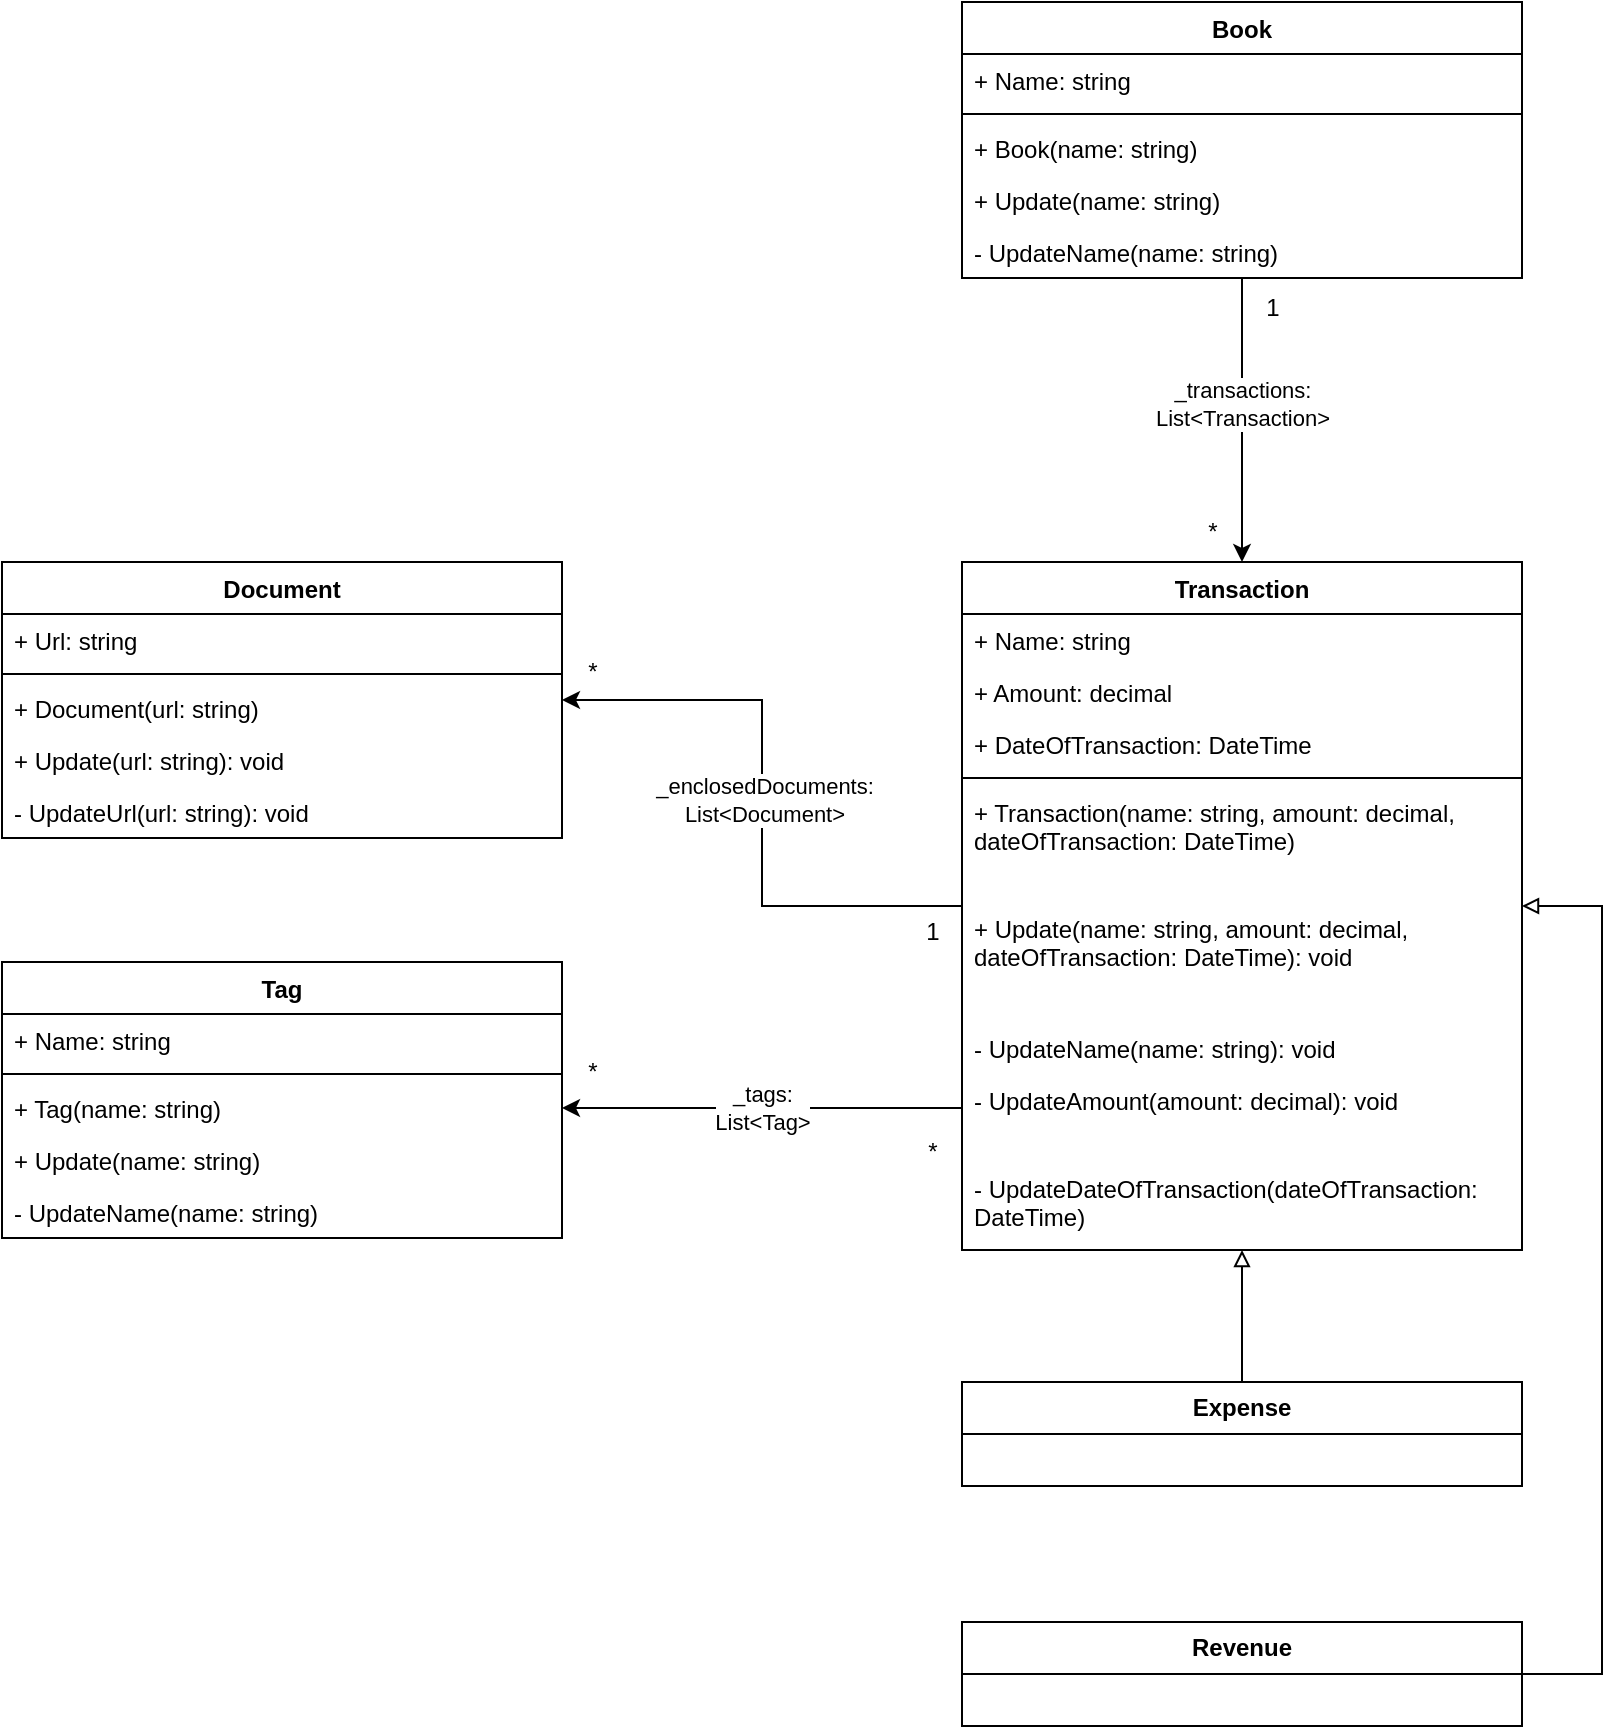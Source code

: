 <mxfile version="24.4.0" type="device">
  <diagram name="Version 1" id="WGKEXsAle_euEc1oPHN3">
    <mxGraphModel dx="1001" dy="759" grid="1" gridSize="10" guides="1" tooltips="1" connect="1" arrows="1" fold="1" page="1" pageScale="1" pageWidth="850" pageHeight="1100" math="0" shadow="0">
      <root>
        <mxCell id="0" />
        <mxCell id="1" parent="0" />
        <mxCell id="69LRVkY6xrtAyv0hCVl5-1" value="Document" style="swimlane;fontStyle=1;align=center;verticalAlign=top;childLayout=stackLayout;horizontal=1;startSize=26;horizontalStack=0;resizeParent=1;resizeParentMax=0;resizeLast=0;collapsible=1;marginBottom=0;whiteSpace=wrap;html=1;" vertex="1" parent="1">
          <mxGeometry x="40" y="360" width="280" height="138" as="geometry" />
        </mxCell>
        <mxCell id="69LRVkY6xrtAyv0hCVl5-2" value="+ Url: string" style="text;strokeColor=none;fillColor=none;align=left;verticalAlign=top;spacingLeft=4;spacingRight=4;overflow=hidden;rotatable=0;points=[[0,0.5],[1,0.5]];portConstraint=eastwest;whiteSpace=wrap;html=1;" vertex="1" parent="69LRVkY6xrtAyv0hCVl5-1">
          <mxGeometry y="26" width="280" height="26" as="geometry" />
        </mxCell>
        <mxCell id="69LRVkY6xrtAyv0hCVl5-3" value="" style="line;strokeWidth=1;fillColor=none;align=left;verticalAlign=middle;spacingTop=-1;spacingLeft=3;spacingRight=3;rotatable=0;labelPosition=right;points=[];portConstraint=eastwest;strokeColor=inherit;" vertex="1" parent="69LRVkY6xrtAyv0hCVl5-1">
          <mxGeometry y="52" width="280" height="8" as="geometry" />
        </mxCell>
        <mxCell id="69LRVkY6xrtAyv0hCVl5-4" value="+ Document(url: string)" style="text;strokeColor=none;fillColor=none;align=left;verticalAlign=top;spacingLeft=4;spacingRight=4;overflow=hidden;rotatable=0;points=[[0,0.5],[1,0.5]];portConstraint=eastwest;whiteSpace=wrap;html=1;" vertex="1" parent="69LRVkY6xrtAyv0hCVl5-1">
          <mxGeometry y="60" width="280" height="26" as="geometry" />
        </mxCell>
        <mxCell id="69LRVkY6xrtAyv0hCVl5-5" value="+ Update(url: string): void" style="text;strokeColor=none;fillColor=none;align=left;verticalAlign=top;spacingLeft=4;spacingRight=4;overflow=hidden;rotatable=0;points=[[0,0.5],[1,0.5]];portConstraint=eastwest;whiteSpace=wrap;html=1;" vertex="1" parent="69LRVkY6xrtAyv0hCVl5-1">
          <mxGeometry y="86" width="280" height="26" as="geometry" />
        </mxCell>
        <mxCell id="69LRVkY6xrtAyv0hCVl5-6" value="- UpdateUrl(url: string): void" style="text;strokeColor=none;fillColor=none;align=left;verticalAlign=top;spacingLeft=4;spacingRight=4;overflow=hidden;rotatable=0;points=[[0,0.5],[1,0.5]];portConstraint=eastwest;whiteSpace=wrap;html=1;" vertex="1" parent="69LRVkY6xrtAyv0hCVl5-1">
          <mxGeometry y="112" width="280" height="26" as="geometry" />
        </mxCell>
        <mxCell id="69LRVkY6xrtAyv0hCVl5-17" style="edgeStyle=orthogonalEdgeStyle;rounded=0;orthogonalLoop=1;jettySize=auto;html=1;" edge="1" parent="1" source="69LRVkY6xrtAyv0hCVl5-7" target="69LRVkY6xrtAyv0hCVl5-1">
          <mxGeometry relative="1" as="geometry" />
        </mxCell>
        <mxCell id="69LRVkY6xrtAyv0hCVl5-18" value="_enclosedDocuments:&lt;br&gt;List&amp;lt;Document&amp;gt;" style="edgeLabel;html=1;align=center;verticalAlign=middle;resizable=0;points=[];" vertex="1" connectable="0" parent="69LRVkY6xrtAyv0hCVl5-17">
          <mxGeometry x="0.01" y="-1" relative="1" as="geometry">
            <mxPoint as="offset" />
          </mxGeometry>
        </mxCell>
        <mxCell id="69LRVkY6xrtAyv0hCVl5-7" value="Transaction" style="swimlane;fontStyle=1;align=center;verticalAlign=top;childLayout=stackLayout;horizontal=1;startSize=26;horizontalStack=0;resizeParent=1;resizeParentMax=0;resizeLast=0;collapsible=1;marginBottom=0;whiteSpace=wrap;html=1;" vertex="1" parent="1">
          <mxGeometry x="520" y="360" width="280" height="344" as="geometry" />
        </mxCell>
        <mxCell id="69LRVkY6xrtAyv0hCVl5-12" value="+ Name: string" style="text;strokeColor=none;fillColor=none;align=left;verticalAlign=top;spacingLeft=4;spacingRight=4;overflow=hidden;rotatable=0;points=[[0,0.5],[1,0.5]];portConstraint=eastwest;whiteSpace=wrap;html=1;" vertex="1" parent="69LRVkY6xrtAyv0hCVl5-7">
          <mxGeometry y="26" width="280" height="26" as="geometry" />
        </mxCell>
        <mxCell id="69LRVkY6xrtAyv0hCVl5-11" value="+ Amount: decimal" style="text;strokeColor=none;fillColor=none;align=left;verticalAlign=top;spacingLeft=4;spacingRight=4;overflow=hidden;rotatable=0;points=[[0,0.5],[1,0.5]];portConstraint=eastwest;whiteSpace=wrap;html=1;" vertex="1" parent="69LRVkY6xrtAyv0hCVl5-7">
          <mxGeometry y="52" width="280" height="26" as="geometry" />
        </mxCell>
        <mxCell id="69LRVkY6xrtAyv0hCVl5-8" value="+ DateOfTransaction: DateTime" style="text;strokeColor=none;fillColor=none;align=left;verticalAlign=top;spacingLeft=4;spacingRight=4;overflow=hidden;rotatable=0;points=[[0,0.5],[1,0.5]];portConstraint=eastwest;whiteSpace=wrap;html=1;" vertex="1" parent="69LRVkY6xrtAyv0hCVl5-7">
          <mxGeometry y="78" width="280" height="26" as="geometry" />
        </mxCell>
        <mxCell id="69LRVkY6xrtAyv0hCVl5-9" value="" style="line;strokeWidth=1;fillColor=none;align=left;verticalAlign=middle;spacingTop=-1;spacingLeft=3;spacingRight=3;rotatable=0;labelPosition=right;points=[];portConstraint=eastwest;strokeColor=inherit;" vertex="1" parent="69LRVkY6xrtAyv0hCVl5-7">
          <mxGeometry y="104" width="280" height="8" as="geometry" />
        </mxCell>
        <mxCell id="69LRVkY6xrtAyv0hCVl5-10" value="+ Transaction(name: string, amount: decimal, dateOfTransaction: DateTime)" style="text;strokeColor=none;fillColor=none;align=left;verticalAlign=top;spacingLeft=4;spacingRight=4;overflow=hidden;rotatable=0;points=[[0,0.5],[1,0.5]];portConstraint=eastwest;whiteSpace=wrap;html=1;" vertex="1" parent="69LRVkY6xrtAyv0hCVl5-7">
          <mxGeometry y="112" width="280" height="58" as="geometry" />
        </mxCell>
        <mxCell id="69LRVkY6xrtAyv0hCVl5-13" value="+ Update(name: string, amount: decimal, dateOfTransaction: DateTime): void" style="text;strokeColor=none;fillColor=none;align=left;verticalAlign=top;spacingLeft=4;spacingRight=4;overflow=hidden;rotatable=0;points=[[0,0.5],[1,0.5]];portConstraint=eastwest;whiteSpace=wrap;html=1;" vertex="1" parent="69LRVkY6xrtAyv0hCVl5-7">
          <mxGeometry y="170" width="280" height="60" as="geometry" />
        </mxCell>
        <mxCell id="69LRVkY6xrtAyv0hCVl5-14" value="- UpdateName(name: string): void" style="text;strokeColor=none;fillColor=none;align=left;verticalAlign=top;spacingLeft=4;spacingRight=4;overflow=hidden;rotatable=0;points=[[0,0.5],[1,0.5]];portConstraint=eastwest;whiteSpace=wrap;html=1;" vertex="1" parent="69LRVkY6xrtAyv0hCVl5-7">
          <mxGeometry y="230" width="280" height="26" as="geometry" />
        </mxCell>
        <mxCell id="69LRVkY6xrtAyv0hCVl5-15" value="- UpdateAmount(amount: decimal): void" style="text;strokeColor=none;fillColor=none;align=left;verticalAlign=top;spacingLeft=4;spacingRight=4;overflow=hidden;rotatable=0;points=[[0,0.5],[1,0.5]];portConstraint=eastwest;whiteSpace=wrap;html=1;" vertex="1" parent="69LRVkY6xrtAyv0hCVl5-7">
          <mxGeometry y="256" width="280" height="44" as="geometry" />
        </mxCell>
        <mxCell id="69LRVkY6xrtAyv0hCVl5-16" value="- UpdateDateOfTransaction(dateOfTransaction: DateTime)" style="text;strokeColor=none;fillColor=none;align=left;verticalAlign=top;spacingLeft=4;spacingRight=4;overflow=hidden;rotatable=0;points=[[0,0.5],[1,0.5]];portConstraint=eastwest;whiteSpace=wrap;html=1;" vertex="1" parent="69LRVkY6xrtAyv0hCVl5-7">
          <mxGeometry y="300" width="280" height="44" as="geometry" />
        </mxCell>
        <mxCell id="69LRVkY6xrtAyv0hCVl5-19" value="*" style="text;html=1;align=center;verticalAlign=middle;resizable=0;points=[];autosize=1;strokeColor=none;fillColor=none;" vertex="1" parent="1">
          <mxGeometry x="320" y="400" width="30" height="30" as="geometry" />
        </mxCell>
        <mxCell id="69LRVkY6xrtAyv0hCVl5-20" value="1" style="text;html=1;align=center;verticalAlign=middle;resizable=0;points=[];autosize=1;strokeColor=none;fillColor=none;" vertex="1" parent="1">
          <mxGeometry x="490" y="530" width="30" height="30" as="geometry" />
        </mxCell>
        <mxCell id="69LRVkY6xrtAyv0hCVl5-30" style="edgeStyle=orthogonalEdgeStyle;rounded=0;orthogonalLoop=1;jettySize=auto;html=1;endArrow=block;endFill=0;" edge="1" parent="1" source="69LRVkY6xrtAyv0hCVl5-25" target="69LRVkY6xrtAyv0hCVl5-7">
          <mxGeometry relative="1" as="geometry" />
        </mxCell>
        <mxCell id="69LRVkY6xrtAyv0hCVl5-25" value="&lt;b&gt;Expense&lt;/b&gt;" style="swimlane;fontStyle=0;childLayout=stackLayout;horizontal=1;startSize=26;fillColor=none;horizontalStack=0;resizeParent=1;resizeParentMax=0;resizeLast=0;collapsible=1;marginBottom=0;whiteSpace=wrap;html=1;" vertex="1" parent="1">
          <mxGeometry x="520" y="770" width="280" height="52" as="geometry" />
        </mxCell>
        <mxCell id="69LRVkY6xrtAyv0hCVl5-31" style="edgeStyle=orthogonalEdgeStyle;rounded=0;orthogonalLoop=1;jettySize=auto;html=1;endArrow=block;endFill=0;" edge="1" parent="1" source="69LRVkY6xrtAyv0hCVl5-29" target="69LRVkY6xrtAyv0hCVl5-7">
          <mxGeometry relative="1" as="geometry">
            <Array as="points">
              <mxPoint x="840" y="916" />
              <mxPoint x="840" y="532" />
            </Array>
          </mxGeometry>
        </mxCell>
        <mxCell id="69LRVkY6xrtAyv0hCVl5-29" value="&lt;b&gt;Revenue&lt;/b&gt;" style="swimlane;fontStyle=0;childLayout=stackLayout;horizontal=1;startSize=26;fillColor=none;horizontalStack=0;resizeParent=1;resizeParentMax=0;resizeLast=0;collapsible=1;marginBottom=0;whiteSpace=wrap;html=1;" vertex="1" parent="1">
          <mxGeometry x="520" y="890" width="280" height="52" as="geometry" />
        </mxCell>
        <mxCell id="69LRVkY6xrtAyv0hCVl5-32" value="Tag" style="swimlane;fontStyle=1;align=center;verticalAlign=top;childLayout=stackLayout;horizontal=1;startSize=26;horizontalStack=0;resizeParent=1;resizeParentMax=0;resizeLast=0;collapsible=1;marginBottom=0;whiteSpace=wrap;html=1;" vertex="1" parent="1">
          <mxGeometry x="40" y="560" width="280" height="138" as="geometry" />
        </mxCell>
        <mxCell id="69LRVkY6xrtAyv0hCVl5-33" value="+ Name: string" style="text;strokeColor=none;fillColor=none;align=left;verticalAlign=top;spacingLeft=4;spacingRight=4;overflow=hidden;rotatable=0;points=[[0,0.5],[1,0.5]];portConstraint=eastwest;whiteSpace=wrap;html=1;" vertex="1" parent="69LRVkY6xrtAyv0hCVl5-32">
          <mxGeometry y="26" width="280" height="26" as="geometry" />
        </mxCell>
        <mxCell id="69LRVkY6xrtAyv0hCVl5-34" value="" style="line;strokeWidth=1;fillColor=none;align=left;verticalAlign=middle;spacingTop=-1;spacingLeft=3;spacingRight=3;rotatable=0;labelPosition=right;points=[];portConstraint=eastwest;strokeColor=inherit;" vertex="1" parent="69LRVkY6xrtAyv0hCVl5-32">
          <mxGeometry y="52" width="280" height="8" as="geometry" />
        </mxCell>
        <mxCell id="69LRVkY6xrtAyv0hCVl5-35" value="+ Tag(name: string)" style="text;strokeColor=none;fillColor=none;align=left;verticalAlign=top;spacingLeft=4;spacingRight=4;overflow=hidden;rotatable=0;points=[[0,0.5],[1,0.5]];portConstraint=eastwest;whiteSpace=wrap;html=1;" vertex="1" parent="69LRVkY6xrtAyv0hCVl5-32">
          <mxGeometry y="60" width="280" height="26" as="geometry" />
        </mxCell>
        <mxCell id="69LRVkY6xrtAyv0hCVl5-36" value="+ Update(name: string)" style="text;strokeColor=none;fillColor=none;align=left;verticalAlign=top;spacingLeft=4;spacingRight=4;overflow=hidden;rotatable=0;points=[[0,0.5],[1,0.5]];portConstraint=eastwest;whiteSpace=wrap;html=1;" vertex="1" parent="69LRVkY6xrtAyv0hCVl5-32">
          <mxGeometry y="86" width="280" height="26" as="geometry" />
        </mxCell>
        <mxCell id="69LRVkY6xrtAyv0hCVl5-37" value="- UpdateName(name: string)" style="text;strokeColor=none;fillColor=none;align=left;verticalAlign=top;spacingLeft=4;spacingRight=4;overflow=hidden;rotatable=0;points=[[0,0.5],[1,0.5]];portConstraint=eastwest;whiteSpace=wrap;html=1;" vertex="1" parent="69LRVkY6xrtAyv0hCVl5-32">
          <mxGeometry y="112" width="280" height="26" as="geometry" />
        </mxCell>
        <mxCell id="69LRVkY6xrtAyv0hCVl5-38" style="edgeStyle=orthogonalEdgeStyle;rounded=0;orthogonalLoop=1;jettySize=auto;html=1;endArrow=none;endFill=0;startArrow=classic;startFill=1;" edge="1" parent="1" source="69LRVkY6xrtAyv0hCVl5-35" target="69LRVkY6xrtAyv0hCVl5-7">
          <mxGeometry relative="1" as="geometry">
            <Array as="points">
              <mxPoint x="470" y="633" />
              <mxPoint x="470" y="633" />
            </Array>
          </mxGeometry>
        </mxCell>
        <mxCell id="69LRVkY6xrtAyv0hCVl5-41" value="_tags:&lt;br&gt;List&amp;lt;Tag&amp;gt;" style="edgeLabel;html=1;align=center;verticalAlign=middle;resizable=0;points=[];" vertex="1" connectable="0" parent="69LRVkY6xrtAyv0hCVl5-38">
          <mxGeometry x="-0.11" relative="1" as="geometry">
            <mxPoint x="11" as="offset" />
          </mxGeometry>
        </mxCell>
        <mxCell id="69LRVkY6xrtAyv0hCVl5-39" value="*" style="text;html=1;align=center;verticalAlign=middle;resizable=0;points=[];autosize=1;strokeColor=none;fillColor=none;" vertex="1" parent="1">
          <mxGeometry x="320" y="600" width="30" height="30" as="geometry" />
        </mxCell>
        <mxCell id="69LRVkY6xrtAyv0hCVl5-40" value="*" style="text;html=1;align=center;verticalAlign=middle;resizable=0;points=[];autosize=1;strokeColor=none;fillColor=none;" vertex="1" parent="1">
          <mxGeometry x="490" y="640" width="30" height="30" as="geometry" />
        </mxCell>
        <mxCell id="69LRVkY6xrtAyv0hCVl5-48" style="edgeStyle=orthogonalEdgeStyle;rounded=0;orthogonalLoop=1;jettySize=auto;html=1;entryX=0.5;entryY=0;entryDx=0;entryDy=0;" edge="1" parent="1" source="69LRVkY6xrtAyv0hCVl5-42" target="69LRVkY6xrtAyv0hCVl5-7">
          <mxGeometry relative="1" as="geometry" />
        </mxCell>
        <mxCell id="69LRVkY6xrtAyv0hCVl5-53" value="_transactions:&lt;br&gt;List&amp;lt;Transaction&amp;gt;" style="edgeLabel;html=1;align=center;verticalAlign=middle;resizable=0;points=[];" vertex="1" connectable="0" parent="69LRVkY6xrtAyv0hCVl5-48">
          <mxGeometry x="0.005" relative="1" as="geometry">
            <mxPoint y="-9" as="offset" />
          </mxGeometry>
        </mxCell>
        <mxCell id="69LRVkY6xrtAyv0hCVl5-42" value="Book" style="swimlane;fontStyle=1;align=center;verticalAlign=top;childLayout=stackLayout;horizontal=1;startSize=26;horizontalStack=0;resizeParent=1;resizeParentMax=0;resizeLast=0;collapsible=1;marginBottom=0;whiteSpace=wrap;html=1;" vertex="1" parent="1">
          <mxGeometry x="520" y="80" width="280" height="138" as="geometry" />
        </mxCell>
        <mxCell id="69LRVkY6xrtAyv0hCVl5-43" value="+ Name: string" style="text;strokeColor=none;fillColor=none;align=left;verticalAlign=top;spacingLeft=4;spacingRight=4;overflow=hidden;rotatable=0;points=[[0,0.5],[1,0.5]];portConstraint=eastwest;whiteSpace=wrap;html=1;" vertex="1" parent="69LRVkY6xrtAyv0hCVl5-42">
          <mxGeometry y="26" width="280" height="26" as="geometry" />
        </mxCell>
        <mxCell id="69LRVkY6xrtAyv0hCVl5-44" value="" style="line;strokeWidth=1;fillColor=none;align=left;verticalAlign=middle;spacingTop=-1;spacingLeft=3;spacingRight=3;rotatable=0;labelPosition=right;points=[];portConstraint=eastwest;strokeColor=inherit;" vertex="1" parent="69LRVkY6xrtAyv0hCVl5-42">
          <mxGeometry y="52" width="280" height="8" as="geometry" />
        </mxCell>
        <mxCell id="69LRVkY6xrtAyv0hCVl5-45" value="+ Book(name: string)" style="text;strokeColor=none;fillColor=none;align=left;verticalAlign=top;spacingLeft=4;spacingRight=4;overflow=hidden;rotatable=0;points=[[0,0.5],[1,0.5]];portConstraint=eastwest;whiteSpace=wrap;html=1;" vertex="1" parent="69LRVkY6xrtAyv0hCVl5-42">
          <mxGeometry y="60" width="280" height="26" as="geometry" />
        </mxCell>
        <mxCell id="69LRVkY6xrtAyv0hCVl5-46" value="+ Update(name: string)" style="text;strokeColor=none;fillColor=none;align=left;verticalAlign=top;spacingLeft=4;spacingRight=4;overflow=hidden;rotatable=0;points=[[0,0.5],[1,0.5]];portConstraint=eastwest;whiteSpace=wrap;html=1;" vertex="1" parent="69LRVkY6xrtAyv0hCVl5-42">
          <mxGeometry y="86" width="280" height="26" as="geometry" />
        </mxCell>
        <mxCell id="69LRVkY6xrtAyv0hCVl5-47" value="- UpdateName(name: string)" style="text;strokeColor=none;fillColor=none;align=left;verticalAlign=top;spacingLeft=4;spacingRight=4;overflow=hidden;rotatable=0;points=[[0,0.5],[1,0.5]];portConstraint=eastwest;whiteSpace=wrap;html=1;" vertex="1" parent="69LRVkY6xrtAyv0hCVl5-42">
          <mxGeometry y="112" width="280" height="26" as="geometry" />
        </mxCell>
        <mxCell id="69LRVkY6xrtAyv0hCVl5-50" value="1" style="text;html=1;align=center;verticalAlign=middle;resizable=0;points=[];autosize=1;strokeColor=none;fillColor=none;" vertex="1" parent="1">
          <mxGeometry x="660" y="218" width="30" height="30" as="geometry" />
        </mxCell>
        <mxCell id="69LRVkY6xrtAyv0hCVl5-51" value="*" style="text;html=1;align=center;verticalAlign=middle;resizable=0;points=[];autosize=1;strokeColor=none;fillColor=none;" vertex="1" parent="1">
          <mxGeometry x="630" y="330" width="30" height="30" as="geometry" />
        </mxCell>
      </root>
    </mxGraphModel>
  </diagram>
</mxfile>
